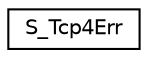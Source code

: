 digraph "Graphical Class Hierarchy"
{
 // LATEX_PDF_SIZE
  edge [fontname="Helvetica",fontsize="10",labelfontname="Helvetica",labelfontsize="10"];
  node [fontname="Helvetica",fontsize="10",shape=record];
  rankdir="LR";
  Node0 [label="S_Tcp4Err",height=0.2,width=0.4,color="black", fillcolor="white", style="filled",URL="$structS__Tcp4Err.html",tooltip=" "];
}
